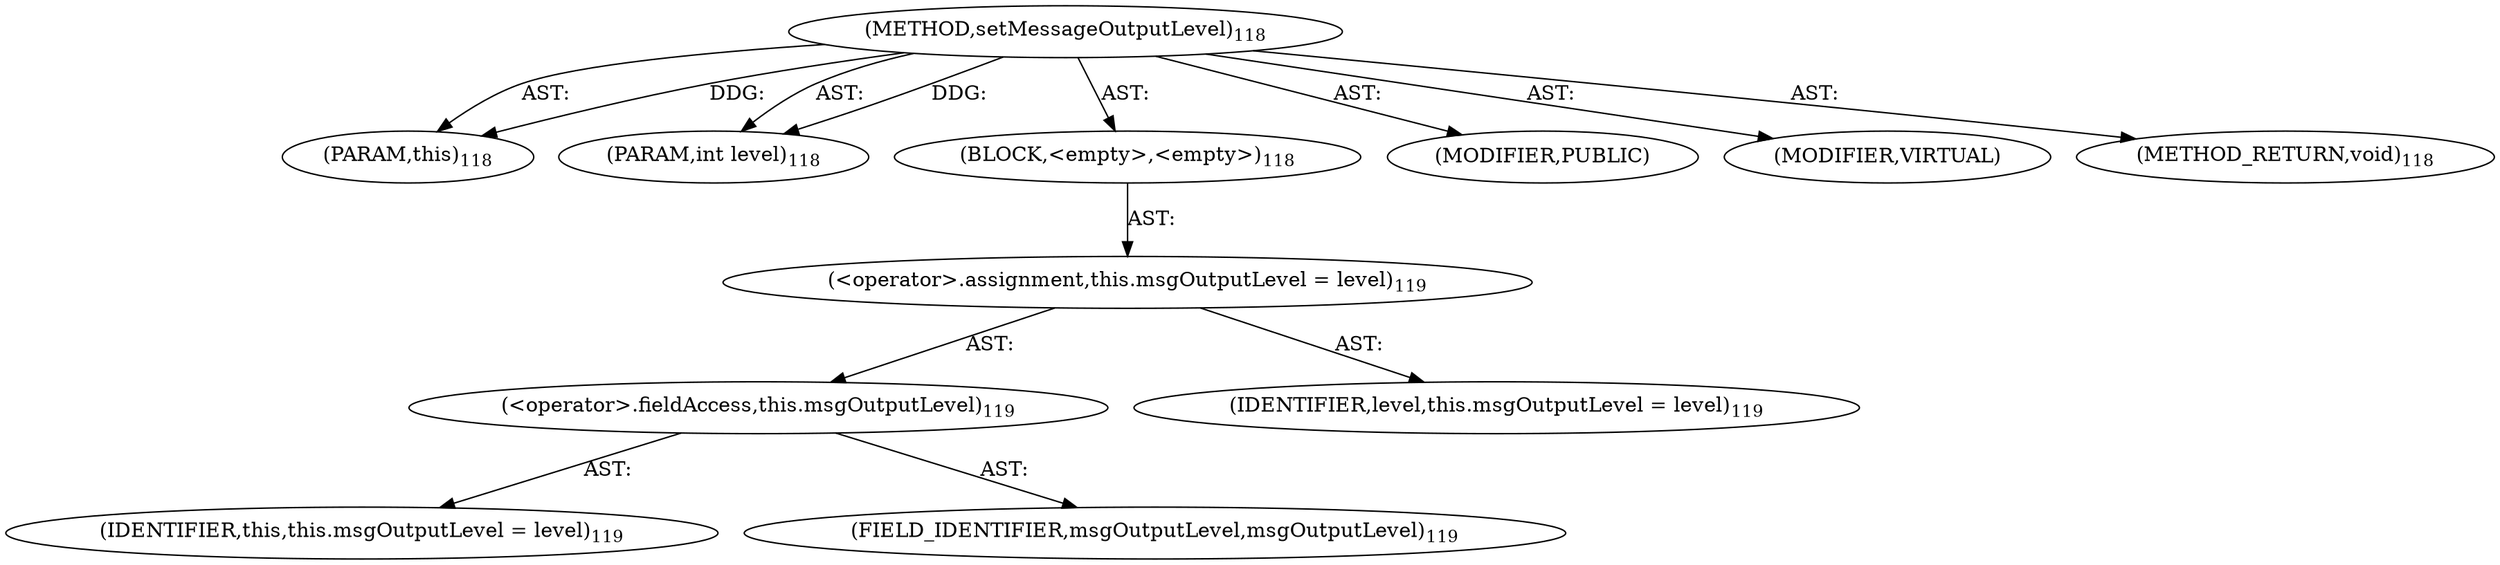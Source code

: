 digraph "setMessageOutputLevel" {  
"111669149697" [label = <(METHOD,setMessageOutputLevel)<SUB>118</SUB>> ]
"115964116992" [label = <(PARAM,this)<SUB>118</SUB>> ]
"115964117000" [label = <(PARAM,int level)<SUB>118</SUB>> ]
"25769803777" [label = <(BLOCK,&lt;empty&gt;,&lt;empty&gt;)<SUB>118</SUB>> ]
"30064771080" [label = <(&lt;operator&gt;.assignment,this.msgOutputLevel = level)<SUB>119</SUB>> ]
"30064771081" [label = <(&lt;operator&gt;.fieldAccess,this.msgOutputLevel)<SUB>119</SUB>> ]
"68719476736" [label = <(IDENTIFIER,this,this.msgOutputLevel = level)<SUB>119</SUB>> ]
"55834574852" [label = <(FIELD_IDENTIFIER,msgOutputLevel,msgOutputLevel)<SUB>119</SUB>> ]
"68719476753" [label = <(IDENTIFIER,level,this.msgOutputLevel = level)<SUB>119</SUB>> ]
"133143986187" [label = <(MODIFIER,PUBLIC)> ]
"133143986188" [label = <(MODIFIER,VIRTUAL)> ]
"128849018881" [label = <(METHOD_RETURN,void)<SUB>118</SUB>> ]
  "111669149697" -> "115964116992"  [ label = "AST: "] 
  "111669149697" -> "115964117000"  [ label = "AST: "] 
  "111669149697" -> "25769803777"  [ label = "AST: "] 
  "111669149697" -> "133143986187"  [ label = "AST: "] 
  "111669149697" -> "133143986188"  [ label = "AST: "] 
  "111669149697" -> "128849018881"  [ label = "AST: "] 
  "25769803777" -> "30064771080"  [ label = "AST: "] 
  "30064771080" -> "30064771081"  [ label = "AST: "] 
  "30064771080" -> "68719476753"  [ label = "AST: "] 
  "30064771081" -> "68719476736"  [ label = "AST: "] 
  "30064771081" -> "55834574852"  [ label = "AST: "] 
  "111669149697" -> "115964116992"  [ label = "DDG: "] 
  "111669149697" -> "115964117000"  [ label = "DDG: "] 
}
